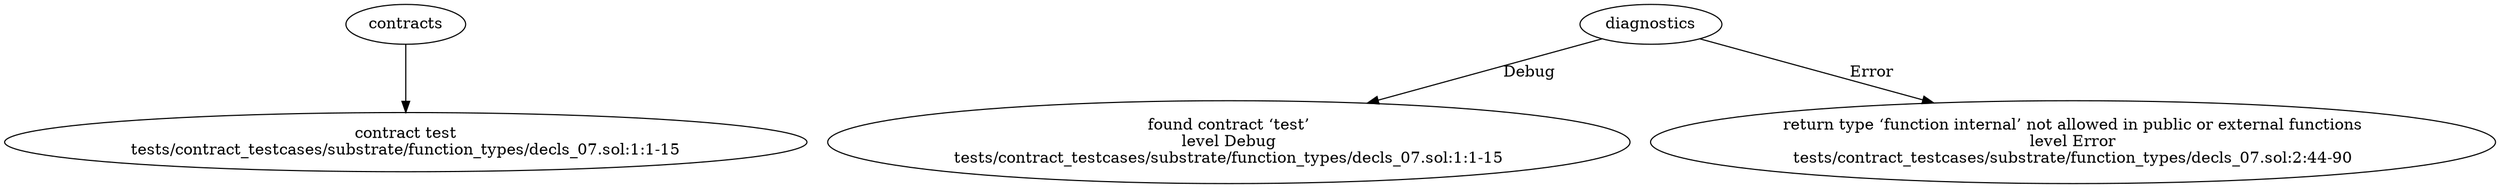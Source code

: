 strict digraph "tests/contract_testcases/substrate/function_types/decls_07.sol" {
	contract [label="contract test\ntests/contract_testcases/substrate/function_types/decls_07.sol:1:1-15"]
	diagnostic [label="found contract ‘test’\nlevel Debug\ntests/contract_testcases/substrate/function_types/decls_07.sol:1:1-15"]
	diagnostic_5 [label="return type ‘function internal’ not allowed in public or external functions\nlevel Error\ntests/contract_testcases/substrate/function_types/decls_07.sol:2:44-90"]
	contracts -> contract
	diagnostics -> diagnostic [label="Debug"]
	diagnostics -> diagnostic_5 [label="Error"]
}
